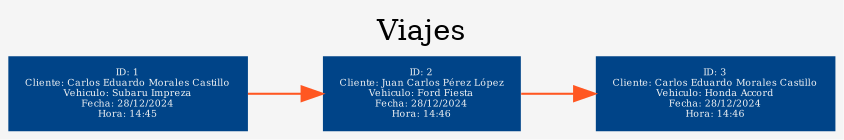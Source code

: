 digraph G {
	graph[rankdir="LR"]
	bgcolor="#F5F5F5";
	fontcolor=black;
	label="Viajes";
	labelloc="t";
	nodesep=0.5;
	node [fontsize = 4.5 shape=box style=filled fillcolor="#004488" fontcolor="#F5F5F5" color=transparent];
	edge [fontcolor=white color="#ff5722"];
	n1[label="ID: 1\nCliente: Carlos Eduardo Morales Castillo\nVehiculo: Subaru Impreza\nFecha: 28/12/2024\nHora: 14:45"];
	n2[label="ID: 2\nCliente: Juan Carlos Pérez López\nVehiculo: Ford Fiesta\nFecha: 28/12/2024\nHora: 14:46"];
	n3[label="ID: 3\nCliente: Carlos Eduardo Morales Castillo\nVehiculo: Honda Accord\nFecha: 28/12/2024\nHora: 14:46"];
	n1 -> n2;
	n2 -> n3;
	
}